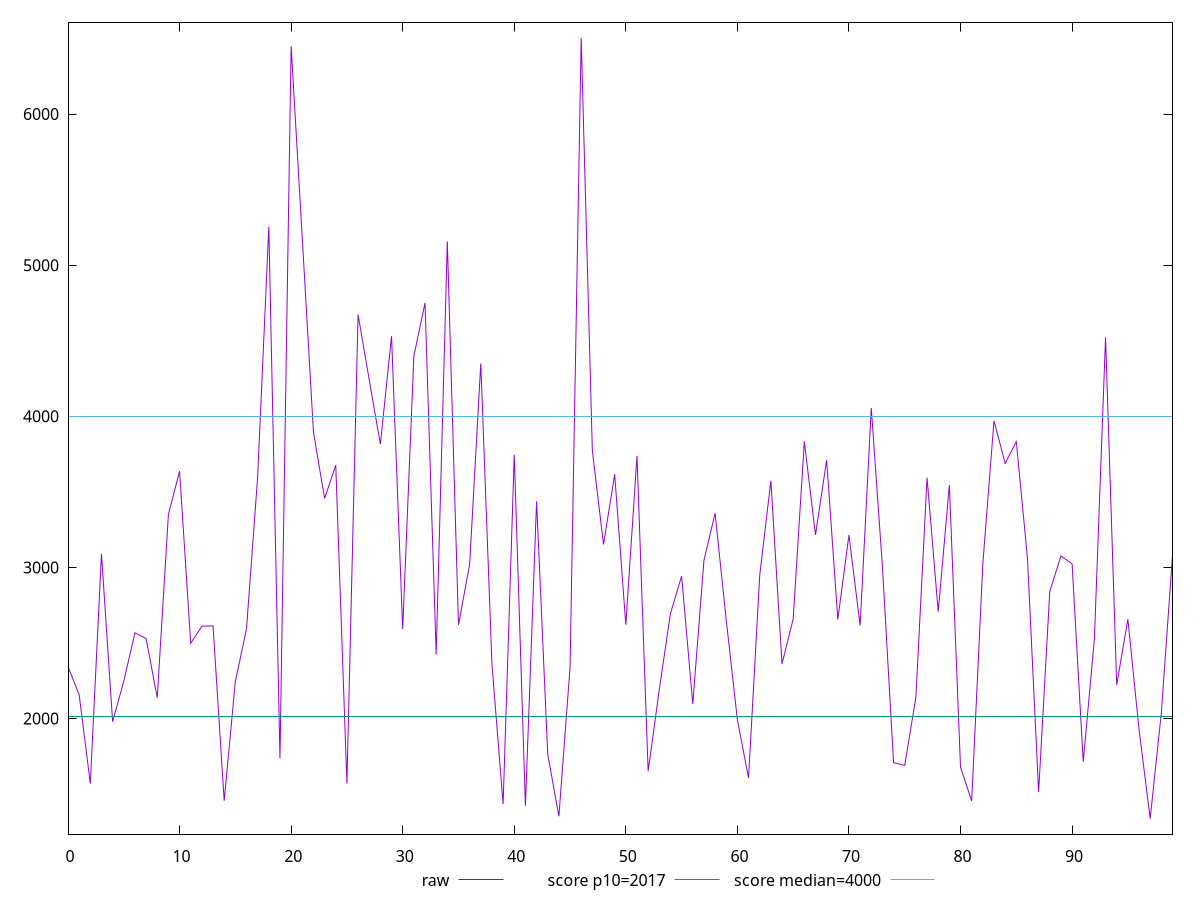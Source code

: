 reset

$raw <<EOF
0 2344.7800000000007
1 2157.3640000000014
2 1570.284000000001
3 3090.543999999998
4 1979.2280000000005
5 2247.9679999999985
6 2567.519999999999
7 2529.7640000000024
8 2138.8879999999986
9 3351.123999999998
10 3637.195999999998
11 2498.4720000000007
12 2611.099999999997
13 2613.5239999999994
14 1456.2720000000013
15 2245.279999999999
16 2593.159999999998
17 3600.187999999998
18 5254.943999999997
19 1737.9200000000014
20 6450.003999999996
21 5177.815999999999
22 3896.359999999999
23 3456.067999999998
24 3677.611999999999
25 1570.456000000001
26 4674.139999999999
27 4241.687999999998
28 3815.931999999999
29 4530.119999999997
30 2592.5079999999984
31 4398.336
32 4750.351999999996
33 2424.635999999999
34 5157.871999999998
35 2620.028
36 3020.0239999999985
37 4350.035999999998
38 2358.420000000002
39 1434.8520000000003
40 3745.895999999998
41 1422.1120000000008
42 3437.6319999999964
43 1765.0040000000013
44 1354.0360000000005
45 2338.331999999999
46 6504.179999999997
47 3772.403999999996
48 3152.2599999999975
49 3616.391999999998
50 2621.4880000000003
51 3738.6199999999985
52 1651.6080000000015
53 2192.636
54 2695.0919999999983
55 2942.9519999999998
56 2096.344
57 3045.6200000000003
58 3358.3759999999984
59 2652.5160000000005
60 1991.6399999999994
61 1607.3400000000004
62 2946.8359999999993
63 3573.735999999999
64 2361.8919999999976
65 2658.787999999998
66 3833.9639999999986
67 3215.759999999999
68 3710.691999999999
69 2655.975999999999
70 3214.8919999999985
71 2615.2359999999994
72 4055.0839999999985
73 3005.6199999999985
74 1708.4240000000007
75 1691.036000000001
76 2141.824000000002
77 3593.7159999999976
78 2706.476
79 3545.231999999998
80 1678.4440000000009
81 1454.9320000000002
82 3024.064
83 3970.9319999999984
84 3689.1919999999996
85 3832.7479999999973
86 3062.4159999999993
87 1514.644000000001
88 2840.9239999999995
89 3075.9399999999987
90 3024.328
91 1715.4280000000003
92 2526.4519999999998
93 4523.031999999999
94 2223.2160000000013
95 2657.924
96 1928.7760000000012
97 1338.8600000000008
98 2038.288000000002
99 3079.467999999998
EOF

set key outside below
set xrange [0:99]
set yrange [1235.5536000000009:6607.486399999996]
set trange [1235.5536000000009:6607.486399999996]
set terminal svg size 640, 500 enhanced background rgb 'white'
set output "report_00015_2021-02-09T16-11-33.973Z/mainthread-work-breakdown/samples/pages+cached+noadtech/raw/values.svg"

plot $raw title "raw" with line, \
     2017 title "score p10=2017", \
     4000 title "score median=4000"

reset
